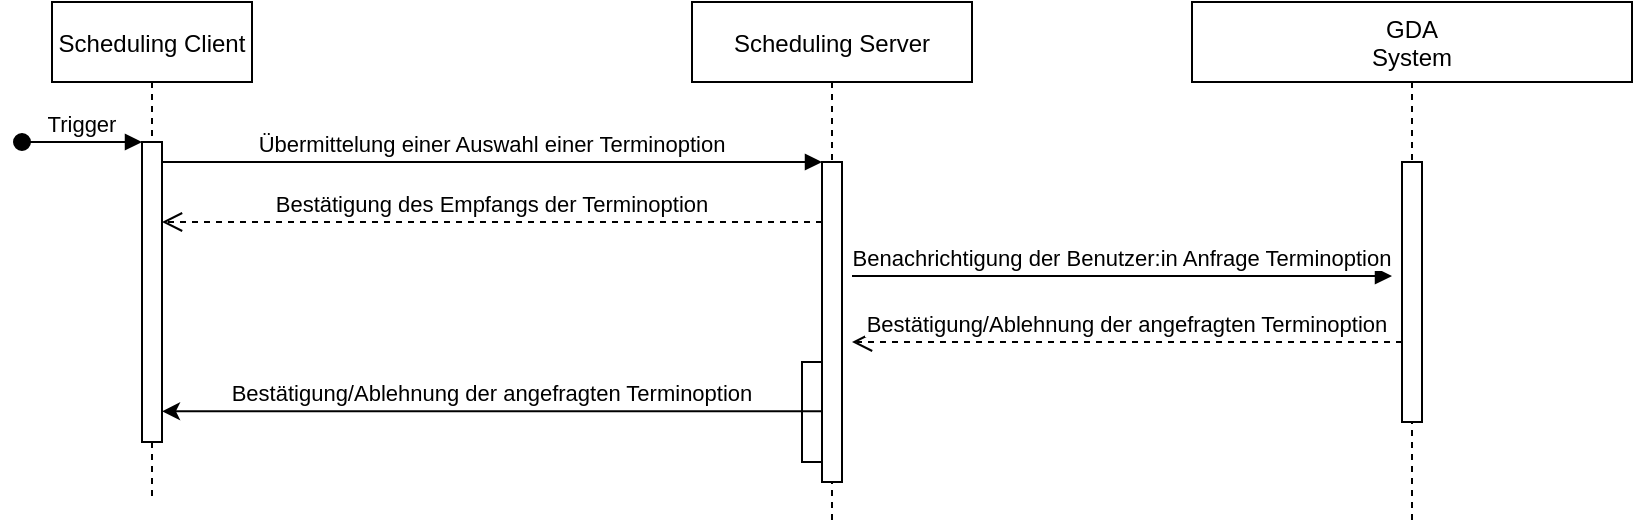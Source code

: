 <mxfile version="26.0.6">
  <diagram name="Seite-1" id="4w39SoIUdMgqN-UbpZJ7">
    <mxGraphModel dx="2074" dy="1907" grid="1" gridSize="10" guides="1" tooltips="1" connect="1" arrows="1" fold="1" page="1" pageScale="1" pageWidth="827" pageHeight="1169" math="0" shadow="0">
      <root>
        <mxCell id="0" />
        <mxCell id="1" parent="0" />
        <mxCell id="kVkb22ZLyX0b7_8AuG8s-2" value="Scheduling Client" style="shape=umlLifeline;perimeter=lifelinePerimeter;container=1;collapsible=0;recursiveResize=0;rounded=0;shadow=0;strokeWidth=1;" vertex="1" parent="1">
          <mxGeometry x="30" y="-630" width="100" height="250" as="geometry" />
        </mxCell>
        <mxCell id="kVkb22ZLyX0b7_8AuG8s-3" value="" style="points=[];perimeter=orthogonalPerimeter;rounded=0;shadow=0;strokeWidth=1;" vertex="1" parent="kVkb22ZLyX0b7_8AuG8s-2">
          <mxGeometry x="45" y="70" width="10" height="150" as="geometry" />
        </mxCell>
        <mxCell id="kVkb22ZLyX0b7_8AuG8s-4" value="Trigger" style="verticalAlign=bottom;startArrow=oval;endArrow=block;startSize=8;shadow=0;strokeWidth=1;" edge="1" parent="kVkb22ZLyX0b7_8AuG8s-2" target="kVkb22ZLyX0b7_8AuG8s-3">
          <mxGeometry relative="1" as="geometry">
            <mxPoint x="-15" y="70" as="sourcePoint" />
          </mxGeometry>
        </mxCell>
        <mxCell id="kVkb22ZLyX0b7_8AuG8s-5" value="Scheduling Server" style="shape=umlLifeline;perimeter=lifelinePerimeter;container=1;collapsible=0;recursiveResize=0;rounded=0;shadow=0;strokeWidth=1;" vertex="1" parent="1">
          <mxGeometry x="350" y="-630" width="140" height="260" as="geometry" />
        </mxCell>
        <mxCell id="kVkb22ZLyX0b7_8AuG8s-6" value="" style="points=[];perimeter=orthogonalPerimeter;rounded=0;shadow=0;strokeWidth=1;" vertex="1" parent="kVkb22ZLyX0b7_8AuG8s-5">
          <mxGeometry x="65" y="80" width="10" height="160" as="geometry" />
        </mxCell>
        <mxCell id="kVkb22ZLyX0b7_8AuG8s-7" value="Bestätigung des Empfangs der Terminoption" style="verticalAlign=bottom;endArrow=open;dashed=1;endSize=8;exitX=0;exitY=0.95;shadow=0;strokeWidth=1;" edge="1" parent="kVkb22ZLyX0b7_8AuG8s-5">
          <mxGeometry relative="1" as="geometry">
            <mxPoint x="-265" y="110.0" as="targetPoint" />
            <mxPoint x="65" y="110.0" as="sourcePoint" />
          </mxGeometry>
        </mxCell>
        <mxCell id="kVkb22ZLyX0b7_8AuG8s-8" value="" style="points=[];perimeter=orthogonalPerimeter;rounded=0;shadow=0;strokeWidth=1;" vertex="1" parent="kVkb22ZLyX0b7_8AuG8s-5">
          <mxGeometry x="55" y="180" width="10" height="50" as="geometry" />
        </mxCell>
        <mxCell id="kVkb22ZLyX0b7_8AuG8s-9" value="Übermittelung einer Auswahl einer Terminoption" style="verticalAlign=bottom;endArrow=block;entryX=0;entryY=0;shadow=0;strokeWidth=1;" edge="1" parent="1" source="kVkb22ZLyX0b7_8AuG8s-3" target="kVkb22ZLyX0b7_8AuG8s-6">
          <mxGeometry relative="1" as="geometry">
            <mxPoint x="185" y="-550" as="sourcePoint" />
          </mxGeometry>
        </mxCell>
        <mxCell id="kVkb22ZLyX0b7_8AuG8s-10" value="GDA&#xa;System" style="shape=umlLifeline;perimeter=lifelinePerimeter;container=1;collapsible=0;recursiveResize=0;rounded=0;shadow=0;strokeWidth=1;" vertex="1" parent="1">
          <mxGeometry x="600" y="-630" width="220" height="260" as="geometry" />
        </mxCell>
        <mxCell id="kVkb22ZLyX0b7_8AuG8s-11" value="" style="points=[];perimeter=orthogonalPerimeter;rounded=0;shadow=0;strokeWidth=1;" vertex="1" parent="kVkb22ZLyX0b7_8AuG8s-10">
          <mxGeometry x="105" y="80" width="10" height="130" as="geometry" />
        </mxCell>
        <mxCell id="kVkb22ZLyX0b7_8AuG8s-12" value="Bestätigung/Ablehnung der angefragten Terminoption" style="verticalAlign=bottom;endArrow=open;dashed=1;endSize=8;exitX=0;exitY=0.95;shadow=0;strokeWidth=1;" edge="1" parent="kVkb22ZLyX0b7_8AuG8s-10">
          <mxGeometry relative="1" as="geometry">
            <mxPoint x="-170" y="170" as="targetPoint" />
            <mxPoint x="105" y="170.0" as="sourcePoint" />
          </mxGeometry>
        </mxCell>
        <mxCell id="kVkb22ZLyX0b7_8AuG8s-13" value="Benachrichtigung der Benutzer:in Anfrage Terminoption" style="verticalAlign=bottom;endArrow=block;shadow=0;strokeWidth=1;" edge="1" parent="kVkb22ZLyX0b7_8AuG8s-10">
          <mxGeometry relative="1" as="geometry">
            <mxPoint x="-170" y="137.0" as="sourcePoint" />
            <mxPoint x="100" y="137" as="targetPoint" />
          </mxGeometry>
        </mxCell>
        <mxCell id="kVkb22ZLyX0b7_8AuG8s-14" value="Bestätigung/Ablehnung der angefragten Terminoption" style="verticalAlign=bottom;endArrow=none;entryX=0;entryY=0;shadow=0;strokeWidth=1;startArrow=classic;startFill=1;endFill=0;" edge="1" parent="1">
          <mxGeometry relative="1" as="geometry">
            <mxPoint x="85" y="-425.34" as="sourcePoint" />
            <mxPoint x="415" y="-425.34" as="targetPoint" />
          </mxGeometry>
        </mxCell>
      </root>
    </mxGraphModel>
  </diagram>
</mxfile>
